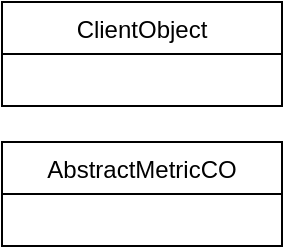 <mxfile version="14.9.2" type="github">
  <diagram id="KK3NRX-cH3OFIlQ7OjAE" name="Page-1">
    <mxGraphModel dx="524" dy="921" grid="1" gridSize="10" guides="1" tooltips="1" connect="1" arrows="1" fold="1" page="1" pageScale="1" pageWidth="827" pageHeight="1169" math="0" shadow="0">
      <root>
        <mxCell id="0" />
        <mxCell id="1" parent="0" />
        <mxCell id="qo1yuMi9IAI9fGJ403cK-1" value="AbstractMetricCO" style="swimlane;fontStyle=0;childLayout=stackLayout;horizontal=1;startSize=26;fillColor=none;horizontalStack=0;resizeParent=1;resizeParentMax=0;resizeLast=0;collapsible=1;marginBottom=0;" vertex="1" parent="1">
          <mxGeometry x="70" y="160" width="140" height="52" as="geometry" />
        </mxCell>
        <mxCell id="qo1yuMi9IAI9fGJ403cK-21" value="ClientObject" style="swimlane;fontStyle=0;childLayout=stackLayout;horizontal=1;startSize=26;fillColor=none;horizontalStack=0;resizeParent=1;resizeParentMax=0;resizeLast=0;collapsible=1;marginBottom=0;" vertex="1" parent="1">
          <mxGeometry x="70" y="90" width="140" height="52" as="geometry" />
        </mxCell>
      </root>
    </mxGraphModel>
  </diagram>
</mxfile>

